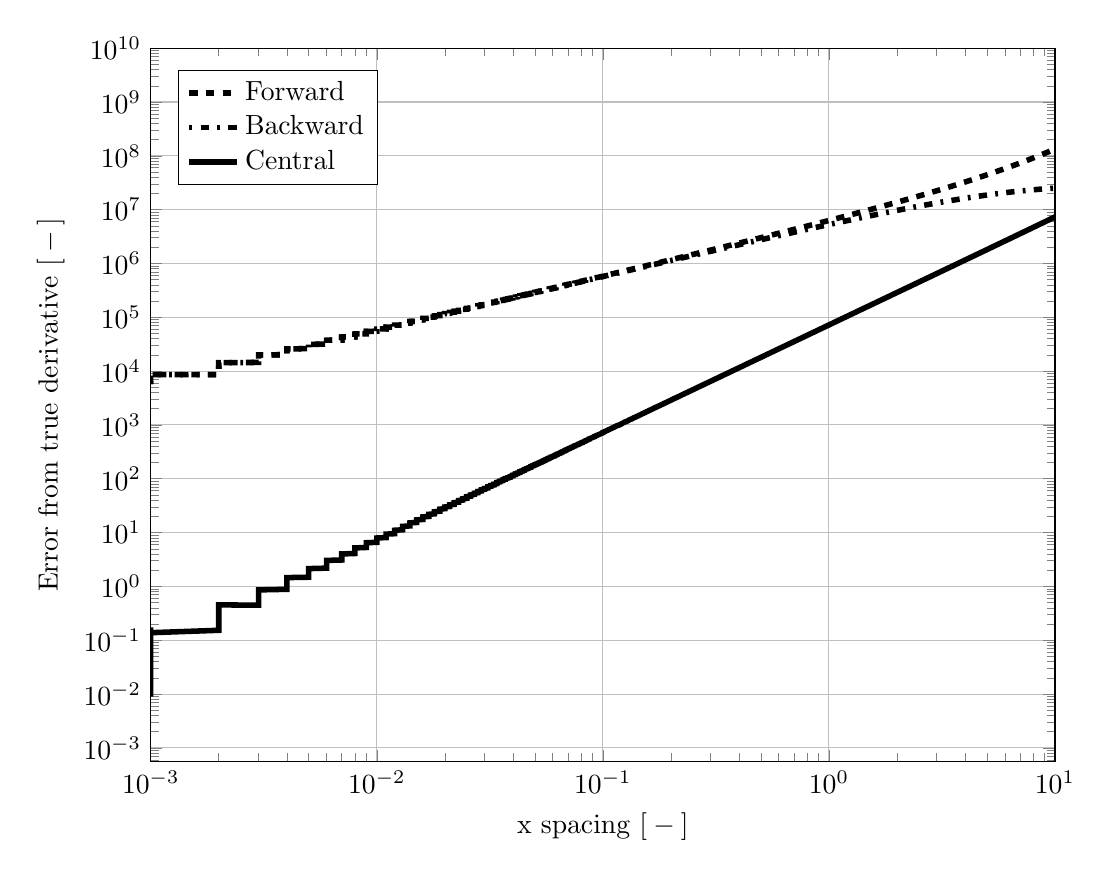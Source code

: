 % This file was created by matlab2tikz v0.1.4.
% Copyright (c) 2008--2011, Nico Schlömer <nico.schloemer@gmail.com>
% All rights reserved.
% 
% The latest updates can be retrieved from
%   http://www.mathworks.com/matlabcentral/fileexchange/22022-matlab2tikz
% where you can also make suggestions and rate matlab2tikz.
% 
\begin{tikzpicture}

\begin{loglogaxis}[%
scale only axis,
width=4.521in,
height=3.566in,
xmin=0.001, xmax=10,
ymin=0.0, ymax=1e+10,
xminorticks=true,
yminorticks=true,
xlabel={$\text{x spacing [}-\text{]}$},
ylabel={$\text{Error from true derivative [}-\text{]}$},
xmajorgrids,
ymajorgrids,
legend entries={Forward,Backward,Central},
legend style={at={(0.03,0.97)},anchor=north west,nodes=right}]
\addplot [
color=black,
dashed,
line width=2.0pt
]
coordinates{
 (0.001,5760.02)(0.001,5813.83)(0.001,5867.66)(0.001,5922.42)(0.001,5976.56)(0.001,6031.91)(0.001,6088.56)(0.001,6144.61)(0.001,6201.45)(0.001,6258.85)(0.001,6316.91)(0.001,6375.73)(0.001,6434.85)(0.001,6493.73)(0.001,6554.06)(0.001,6614.9)(0.001,6676)(0.001,6738.12)(0.001,6800.87)(0.001,6863.55)(0.001,6927.1)(0.001,6991.52)(0.001,7056.06)(0.001,7121.42)(0.001,7187.08)(0.001,7254.19)(0.001,7320.93)(0.001,7388.93)(0.001,7457.4)(0.001,7526.41)(0.001,7596.25)(0.001,7666.26)(0.001,7737.72)(0.001,7808.96)(0.001,7881.43)(0.001,7954.58)(0.001,8028.3)(0.001,8102.84)(0.001,8177.94)(0.001,8253.66)(0.001,8329.69)(0.001,8406.87)(0.001,8485.08)(0.001,8563.38)(0.002,8642.7)(0.002,8722.77)(0.002,8803.93)(0.002,8885.1)(0.002,8967.73)(0.002,9050.65)(0.002,9134.68)(0.002,9219.24)(0.002,9304.71)(0.002,9390.73)(0.002,9477.53)(0.002,9565.33)(0.002,9654.22)(0.002,9743.56)(0.002,9833.65)(0.002,9925.02)(0.002,10016.8)(0.002,10109.5)(0.002,10203.4)(0.002,10297.7)(0.002,10393.3)(0.002,10489.5)(0.002,10586.8)(0.002,10684.7)(0.002,10783.7)(0.002,10883.6)(0.002,10984.3)(0.002,11086.2)(0.002,11188.9)(0.002,11292.5)(0.002,11397.1)(0.002,11502.7)(0.002,11609.2)(0.002,11717)(0.002,11825.4)(0.002,11934.8)(0.002,12045.5)(0.002,12157.1)(0.002,12269.6)(0.002,12383.3)(0.002,12498.1)(0.002,12613.7)(0.002,12730.8)(0.002,12848.5)(0.002,12967.7)(0.002,13087.7)(0.002,13209.1)(0.002,13331.4)(0.002,13455)(0.002,13579.6)(0.002,13705.3)(0.002,13832.4)(0.002,13960.5)(0.002,14089.8)(0.002,14220.4)(0.002,14352)(0.003,14485.1)(0.003,14619.2)(0.003,14754.7)(0.003,14891.3)(0.003,15029.4)(0.003,15168.5)(0.003,15309)(0.003,15450.9)(0.003,15594.1)(0.003,15738.6)(0.003,15884.3)(0.003,16031.6)(0.003,16180)(0.003,16329.9)(0.003,16481.2)(0.003,16633.9)(0.003,16788)(0.003,16943.5)(0.003,17100.5)(0.003,17258.9)(0.003,17418.8)(0.003,17580.2)(0.003,17743.1)(0.003,17907.4)(0.003,18073.4)(0.003,18240.9)(0.003,18409.9)(0.003,18580.4)(0.003,18752.5)(0.003,18926.3)(0.003,19101.6)(0.003,19278.6)(0.003,19457.2)(0.003,19637.5)(0.003,19819.5)(0.003,20003.1)(0.004,20188.4)(0.004,20375.4)(0.004,20564.2)(0.004,20754.8)(0.004,20947.1)(0.004,21141.1)(0.004,21337)(0.004,21534.7)(0.004,21734.2)(0.004,21935.6)(0.004,22138.8)(0.004,22344)(0.004,22551)(0.004,22760)(0.004,22970.8)(0.004,23183.7)(0.004,23398.5)(0.004,23615.3)(0.004,23834.1)(0.004,24054.9)(0.004,24277.8)(0.004,24502.7)(0.004,24729.7)(0.004,24958.9)(0.004,25190.2)(0.004,25423.6)(0.004,25659.1)(0.004,25896.9)(0.005,26136.9)(0.005,26379)(0.005,26623.5)(0.005,26870.2)(0.005,27119.1)(0.005,27370.4)(0.005,27624)(0.005,27880)(0.005,28138.3)(0.005,28399.1)(0.005,28662.2)(0.005,28927.8)(0.005,29195.9)(0.005,29466.4)(0.005,29739.5)(0.005,30015)(0.005,30293.2)(0.005,30573.9)(0.005,30857.2)(0.005,31143.1)(0.005,31431.7)(0.006,31723)(0.006,32017)(0.006,32313.7)(0.006,32613.1)(0.006,32915.3)(0.006,33220.4)(0.006,33528.2)(0.006,33838.9)(0.006,34152.5)(0.006,34469)(0.006,34788.4)(0.006,35110.8)(0.006,35436.2)(0.006,35764.6)(0.006,36096)(0.006,36430.5)(0.006,36768.1)(0.006,37108.9)(0.006,37452.8)(0.007,37799.9)(0.007,38150.2)(0.007,38503.8)(0.007,38860.6)(0.007,39220.7)(0.007,39584.2)(0.007,39951.1)(0.007,40321.3)(0.007,40695)(0.007,41072.2)(0.007,41452.8)(0.007,41837)(0.007,42224.8)(0.007,42616.1)(0.007,43011.1)(0.008,43409.8)(0.008,43812.1)(0.008,44218.2)(0.008,44628)(0.008,45041.6)(0.008,45459.1)(0.008,45880.4)(0.008,46305.7)(0.008,46734.9)(0.008,47168.1)(0.008,47605.3)(0.008,48046.5)(0.008,48491.9)(0.008,48941.3)(0.009,49395)(0.009,49852.8)(0.009,50314.9)(0.009,50781.3)(0.009,51252)(0.009,51727.1)(0.009,52206.6)(0.009,52690.5)(0.009,53179)(0.009,53671.9)(0.009,54169.4)(0.009,54671.6)(0.01,55178.4)(0.01,55689.9)(0.01,56206.1)(0.01,56727.2)(0.01,57253.1)(0.01,57783.8)(0.01,58319.5)(0.01,58860.1)(0.01,59405.8)(0.01,59956.5)(0.01,60512.4)(0.011,61073.4)(0.011,61639.6)(0.011,62211)(0.011,62787.8)(0.011,63369.9)(0.011,63957.4)(0.011,64550.4)(0.011,65148.8)(0.011,65752.9)(0.012,66362.5)(0.012,66977.8)(0.012,67598.8)(0.012,68225.5)(0.012,68858.1)(0.012,69496.6)(0.012,70140.9)(0.012,70791.3)(0.012,71447.7)(0.013,72110.2)(0.013,72778.8)(0.013,73453.7)(0.013,74134.8)(0.013,74822.2)(0.013,75516)(0.013,76216.3)(0.013,76923)(0.013,77636.3)(0.014,78356.3)(0.014,79082.9)(0.014,79816.3)(0.014,80556.4)(0.014,81303.5)(0.014,82057.5)(0.014,82818.5)(0.014,83586.5)(0.015,84361.7)(0.015,85144.1)(0.015,85933.7)(0.015,86730.7)(0.015,87535.1)(0.015,88346.9)(0.015,89166.3)(0.016,89993.3)(0.016,90828)(0.016,91670.5)(0.016,92520.7)(0.016,93378.9)(0.016,94245)(0.016,95119.2)(0.017,96001.5)(0.017,96892)(0.017,97790.7)(0.017,98697.8)(0.017,99613.4)(0.017,100537)(0.018,101470)(0.018,102411)(0.018,103361)(0.018,104320)(0.018,105288)(0.018,106265)(0.019,107251)(0.019,108246)(0.019,109250)(0.019,110264)(0.019,111287)(0.019,112319)(0.02,113361)(0.02,114413)(0.02,115474)(0.02,116546)(0.02,117627)(0.021,118719)(0.021,119820)(0.021,120932)(0.021,122054)(0.021,123187)(0.022,124330)(0.022,125484)(0.022,126648)(0.022,127824)(0.022,129010)(0.023,130207)(0.023,131416)(0.023,132635)(0.023,133866)(0.023,135109)(0.024,136363)(0.024,137628)(0.024,138906)(0.024,140195)(0.025,141496)(0.025,142810)(0.025,144135)(0.025,145473)(0.025,146824)(0.026,148187)(0.026,149562)(0.026,150951)(0.026,152352)(0.027,153767)(0.027,155194)(0.027,156635)(0.027,158089)(0.028,159557)(0.028,161038)(0.028,162534)(0.028,164043)(0.029,165566)(0.029,167103)(0.029,168655)(0.029,170221)(0.03,171802)(0.03,173397)(0.03,175008)(0.031,176633)(0.031,178273)(0.031,179929)(0.031,181600)(0.032,183287)(0.032,184989)(0.032,186708)(0.033,188442)(0.033,190192)(0.033,191959)(0.034,193742)(0.034,195542)(0.034,197359)(0.034,199192)(0.035,201043)(0.035,202910)(0.035,204796)(0.036,206698)(0.036,208619)(0.036,210557)(0.037,212514)(0.037,214489)(0.037,216482)(0.038,218494)(0.038,220524)(0.039,222573)(0.039,224642)(0.039,226730)(0.04,228837)(0.04,230964)(0.04,233111)(0.041,235278)(0.041,237465)(0.041,239672)(0.042,241900)(0.042,244149)(0.043,246419)(0.043,248710)(0.043,251022)(0.044,253356)(0.044,255712)(0.045,258089)(0.045,260489)(0.045,262911)(0.046,265356)(0.046,267824)(0.047,270315)(0.047,272829)(0.048,275366)(0.048,277928)(0.048,280513)(0.049,283122)(0.049,285756)(0.05,288414)(0.05,291097)(0.051,293805)(0.051,296539)(0.052,299298)(0.052,302083)(0.053,304893)(0.053,307731)(0.054,310594)(0.054,313485)(0.055,316402)(0.055,319347)(0.056,322319)(0.056,325319)(0.057,328347)(0.057,331404)(0.058,334489)(0.058,337603)(0.059,340746)(0.059,343918)(0.06,347120)(0.061,350352)(0.061,353615)(0.062,356908)(0.062,360231)(0.063,363586)(0.063,366973)(0.064,370391)(0.065,373841)(0.065,377323)(0.066,380838)(0.066,384386)(0.067,387967)(0.068,391581)(0.068,395230)(0.069,398913)(0.069,402630)(0.07,406382)(0.071,410169)(0.071,413992)(0.072,417851)(0.073,421746)(0.073,425677)(0.074,429645)(0.075,433651)(0.075,437694)(0.076,441775)(0.077,445894)(0.078,450052)(0.078,454249)(0.079,458486)(0.08,462762)(0.081,467078)(0.081,471435)(0.082,475833)(0.083,480272)(0.084,484753)(0.084,489276)(0.085,493842)(0.086,498450)(0.087,503102)(0.087,507797)(0.088,512537)(0.089,517321)(0.09,522151)(0.091,527025)(0.092,531946)(0.092,536913)(0.093,541926)(0.094,546987)(0.095,552095)(0.096,557252)(0.097,562457)(0.098,567711)(0.099,573015)(0.1,578368)(0.1,583772)(0.101,589227)(0.102,594734)(0.103,600292)(0.104,605903)(0.105,611566)(0.106,617283)(0.107,623054)(0.108,628880)(0.109,634760)(0.11,640696)(0.111,646688)(0.112,652737)(0.113,658843)(0.114,665006)(0.115,671227)(0.116,677508)(0.118,683848)(0.119,690247)(0.12,696707)(0.121,703229)(0.122,709811)(0.123,716457)(0.124,723165)(0.125,729936)(0.127,736772)(0.128,743672)(0.129,750638)(0.13,757670)(0.131,764768)(0.132,771933)(0.134,779167)(0.135,786469)(0.136,793840)(0.137,801281)(0.139,808793)(0.14,816376)(0.141,824031)(0.143,831758)(0.144,839559)(0.145,847434)(0.147,855384)(0.148,863409)(0.149,871511)(0.151,879689)(0.152,887945)(0.154,896280)(0.155,904694)(0.156,913188)(0.158,921763)(0.159,930420)(0.161,939159)(0.162,947981)(0.164,956887)(0.165,965878)(0.167,974955)(0.168,984118)(0.17,993368)(0.171,1.003e+06)(0.173,1.012e+06)(0.175,1.022e+06)(0.176,1.031e+06)(0.178,1.041e+06)(0.18,1.051e+06)(0.181,1.061e+06)(0.183,1.071e+06)(0.185,1.081e+06)(0.186,1.091e+06)(0.188,1.101e+06)(0.19,1.112e+06)(0.192,1.122e+06)(0.193,1.133e+06)(0.195,1.143e+06)(0.197,1.154e+06)(0.199,1.165e+06)(0.201,1.176e+06)(0.202,1.187e+06)(0.204,1.198e+06)(0.206,1.209e+06)(0.208,1.221e+06)(0.21,1.232e+06)(0.212,1.244e+06)(0.214,1.256e+06)(0.216,1.268e+06)(0.218,1.28e+06)(0.22,1.292e+06)(0.222,1.304e+06)(0.224,1.316e+06)(0.226,1.329e+06)(0.228,1.341e+06)(0.23,1.354e+06)(0.232,1.367e+06)(0.235,1.379e+06)(0.237,1.393e+06)(0.239,1.406e+06)(0.241,1.419e+06)(0.243,1.432e+06)(0.246,1.446e+06)(0.248,1.46e+06)(0.25,1.473e+06)(0.253,1.487e+06)(0.255,1.501e+06)(0.257,1.516e+06)(0.26,1.53e+06)(0.262,1.545e+06)(0.264,1.559e+06)(0.267,1.574e+06)(0.269,1.589e+06)(0.272,1.604e+06)(0.274,1.619e+06)(0.277,1.635e+06)(0.28,1.65e+06)(0.282,1.666e+06)(0.285,1.681e+06)(0.287,1.697e+06)(0.29,1.714e+06)(0.293,1.73e+06)(0.295,1.746e+06)(0.298,1.763e+06)(0.301,1.78e+06)(0.304,1.797e+06)(0.307,1.814e+06)(0.309,1.831e+06)(0.312,1.848e+06)(0.315,1.866e+06)(0.318,1.884e+06)(0.321,1.902e+06)(0.324,1.92e+06)(0.327,1.938e+06)(0.33,1.956e+06)(0.333,1.975e+06)(0.336,1.994e+06)(0.339,2.013e+06)(0.342,2.032e+06)(0.346,2.052e+06)(0.349,2.071e+06)(0.352,2.091e+06)(0.355,2.111e+06)(0.359,2.131e+06)(0.362,2.151e+06)(0.365,2.172e+06)(0.369,2.193e+06)(0.372,2.214e+06)(0.375,2.235e+06)(0.379,2.256e+06)(0.382,2.278e+06)(0.386,2.3e+06)(0.39,2.322e+06)(0.393,2.344e+06)(0.397,2.366e+06)(0.401,2.389e+06)(0.404,2.412e+06)(0.408,2.435e+06)(0.412,2.459e+06)(0.416,2.482e+06)(0.419,2.506e+06)(0.423,2.53e+06)(0.427,2.554e+06)(0.431,2.579e+06)(0.435,2.604e+06)(0.439,2.629e+06)(0.443,2.654e+06)(0.447,2.68e+06)(0.451,2.705e+06)(0.456,2.731e+06)(0.46,2.758e+06)(0.464,2.784e+06)(0.468,2.811e+06)(0.473,2.838e+06)(0.477,2.866e+06)(0.482,2.893e+06)(0.486,2.921e+06)(0.491,2.949e+06)(0.495,2.978e+06)(0.5,3.007e+06)(0.504,3.036e+06)(0.509,3.065e+06)(0.514,3.095e+06)(0.518,3.125e+06)(0.523,3.155e+06)(0.528,3.186e+06)(0.533,3.217e+06)(0.538,3.248e+06)(0.543,3.279e+06)(0.548,3.311e+06)(0.553,3.343e+06)(0.558,3.376e+06)(0.563,3.409e+06)(0.569,3.442e+06)(0.574,3.475e+06)(0.579,3.509e+06)(0.584,3.543e+06)(0.59,3.578e+06)(0.595,3.612e+06)(0.601,3.648e+06)(0.606,3.683e+06)(0.612,3.719e+06)(0.618,3.756e+06)(0.623,3.792e+06)(0.629,3.829e+06)(0.635,3.867e+06)(0.641,3.905e+06)(0.647,3.943e+06)(0.653,3.981e+06)(0.659,4.02e+06)(0.665,4.06e+06)(0.671,4.1e+06)(0.677,4.14e+06)(0.684,4.18e+06)(0.69,4.221e+06)(0.696,4.263e+06)(0.703,4.305e+06)(0.709,4.347e+06)(0.716,4.39e+06)(0.723,4.433e+06)(0.729,4.477e+06)(0.736,4.521e+06)(0.743,4.566e+06)(0.75,4.611e+06)(0.757,4.656e+06)(0.764,4.702e+06)(0.771,4.749e+06)(0.778,4.796e+06)(0.785,4.843e+06)(0.792,4.891e+06)(0.8,4.94e+06)(0.807,4.988e+06)(0.815,5.038e+06)(0.822,5.088e+06)(0.83,5.139e+06)(0.837,5.19e+06)(0.845,5.241e+06)(0.853,5.293e+06)(0.861,5.346e+06)(0.869,5.399e+06)(0.877,5.453e+06)(0.885,5.508e+06)(0.893,5.563e+06)(0.901,5.618e+06)(0.91,5.674e+06)(0.918,5.731e+06)(0.927,5.788e+06)(0.935,5.846e+06)(0.944,5.905e+06)(0.953,5.964e+06)(0.962,6.024e+06)(0.97,6.085e+06)(0.979,6.146e+06)(0.989,6.208e+06)(0.998,6.27e+06)(1.007,6.333e+06)(1.016,6.397e+06)(1.026,6.462e+06)(1.035,6.527e+06)(1.045,6.593e+06)(1.054,6.66e+06)(1.064,6.727e+06)(1.074,6.795e+06)(1.084,6.864e+06)(1.094,6.934e+06)(1.104,7.004e+06)(1.114,7.075e+06)(1.125,7.147e+06)(1.135,7.22e+06)(1.146,7.294e+06)(1.156,7.368e+06)(1.167,7.443e+06)(1.178,7.519e+06)(1.189,7.596e+06)(1.2,7.674e+06)(1.211,7.752e+06)(1.222,7.832e+06)(1.233,7.912e+06)(1.245,7.994e+06)(1.256,8.076e+06)(1.268,8.159e+06)(1.28,8.243e+06)(1.292,8.328e+06)(1.304,8.414e+06)(1.316,8.5e+06)(1.328,8.588e+06)(1.34,8.677e+06)(1.352,8.767e+06)(1.365,8.858e+06)(1.378,8.95e+06)(1.39,9.043e+06)(1.403,9.137e+06)(1.416,9.232e+06)(1.429,9.328e+06)(1.443,9.425e+06)(1.456,9.523e+06)(1.469,9.623e+06)(1.483,9.724e+06)(1.497,9.825e+06)(1.511,9.928e+06)(1.525,1.003e+07)(1.539,1.014e+07)(1.553,1.024e+07)(1.567,1.035e+07)(1.582,1.046e+07)(1.597,1.057e+07)(1.611,1.068e+07)(1.626,1.08e+07)(1.641,1.091e+07)(1.657,1.103e+07)(1.672,1.114e+07)(1.687,1.126e+07)(1.703,1.138e+07)(1.719,1.15e+07)(1.735,1.163e+07)(1.751,1.175e+07)(1.767,1.187e+07)(1.783,1.2e+07)(1.8,1.213e+07)(1.817,1.226e+07)(1.833,1.239e+07)(1.85,1.253e+07)(1.868,1.266e+07)(1.885,1.28e+07)(1.902,1.293e+07)(1.92,1.307e+07)(1.938,1.322e+07)(1.956,1.336e+07)(1.974,1.35e+07)(1.992,1.365e+07)(2.01,1.38e+07)(2.029,1.395e+07)(2.048,1.41e+07)(2.067,1.426e+07)(2.086,1.441e+07)(2.105,1.457e+07)(2.125,1.473e+07)(2.145,1.489e+07)(2.164,1.506e+07)(2.184,1.522e+07)(2.205,1.539e+07)(2.225,1.556e+07)(2.246,1.573e+07)(2.267,1.591e+07)(2.287,1.608e+07)(2.309,1.626e+07)(2.33,1.644e+07)(2.352,1.663e+07)(2.373,1.681e+07)(2.395,1.7e+07)(2.418,1.719e+07)(2.44,1.738e+07)(2.463,1.758e+07)(2.485,1.778e+07)(2.508,1.798e+07)(2.532,1.818e+07)(2.555,1.838e+07)(2.579,1.859e+07)(2.603,1.88e+07)(2.627,1.902e+07)(2.651,1.923e+07)(2.676,1.945e+07)(2.7,1.967e+07)(2.725,1.99e+07)(2.751,2.013e+07)(2.776,2.036e+07)(2.802,2.059e+07)(2.828,2.083e+07)(2.854,2.107e+07)(2.88,2.131e+07)(2.907,2.156e+07)(2.934,2.181e+07)(2.961,2.207e+07)(2.989,2.232e+07)(3.016,2.258e+07)(3.044,2.285e+07)(3.072,2.311e+07)(3.101,2.339e+07)(3.13,2.366e+07)(3.159,2.394e+07)(3.188,2.422e+07)(3.217,2.451e+07)(3.247,2.48e+07)(3.277,2.509e+07)(3.308,2.539e+07)(3.338,2.57e+07)(3.369,2.6e+07)(3.4,2.631e+07)(3.432,2.663e+07)(3.464,2.695e+07)(3.496,2.727e+07)(3.528,2.76e+07)(3.561,2.794e+07)(3.594,2.827e+07)(3.627,2.862e+07)(3.661,2.897e+07)(3.695,2.932e+07)(3.729,2.968e+07)(3.763,3.004e+07)(3.798,3.041e+07)(3.833,3.078e+07)(3.869,3.116e+07)(3.905,3.155e+07)(3.941,3.194e+07)(3.977,3.234e+07)(4.014,3.274e+07)(4.051,3.315e+07)(4.089,3.356e+07)(4.127,3.398e+07)(4.165,3.441e+07)(4.204,3.484e+07)(4.243,3.528e+07)(4.282,3.572e+07)(4.322,3.618e+07)(4.362,3.664e+07)(4.402,3.71e+07)(4.443,3.758e+07)(4.484,3.806e+07)(4.525,3.855e+07)(4.567,3.904e+07)(4.61,3.954e+07)(4.652,4.006e+07)(4.695,4.057e+07)(4.739,4.11e+07)(4.783,4.164e+07)(4.827,4.218e+07)(4.872,4.273e+07)(4.917,4.329e+07)(4.962,4.386e+07)(5.008,4.444e+07)(5.055,4.503e+07)(5.102,4.562e+07)(5.149,4.623e+07)(5.197,4.684e+07)(5.245,4.747e+07)(5.293,4.811e+07)(5.342,4.875e+07)(5.392,4.941e+07)(5.442,5.008e+07)(5.492,5.075e+07)(5.543,5.144e+07)(5.594,5.214e+07)(5.646,5.285e+07)(5.698,5.358e+07)(5.751,5.431e+07)(5.804,5.506e+07)(5.858,5.582e+07)(5.913,5.659e+07)(5.967,5.738e+07)(6.023,5.818e+07)(6.078,5.899e+07)(6.135,5.982e+07)(6.191,6.066e+07)(6.249,6.151e+07)(6.307,6.238e+07)(6.365,6.326e+07)(6.424,6.416e+07)(6.484,6.508e+07)(6.544,6.601e+07)(6.604,6.695e+07)(6.665,6.791e+07)(6.727,6.889e+07)(6.789,6.989e+07)(6.852,7.09e+07)(6.916,7.194e+07)(6.98,7.299e+07)(7.044,7.405e+07)(7.11,7.514e+07)(7.176,7.625e+07)(7.242,7.737e+07)(7.309,7.852e+07)(7.377,7.969e+07)(7.445,8.088e+07)(7.514,8.209e+07)(7.584,8.332e+07)(7.654,8.457e+07)(7.725,8.585e+07)(7.796,8.715e+07)(7.869,8.848e+07)(7.941,8.983e+07)(8.015,9.12e+07)(8.089,9.26e+07)(8.164,9.403e+07)(8.24,9.548e+07)(8.316,9.696e+07)(8.393,9.847e+07)(8.471,1.0e+08)(8.549,1.016e+08)(8.629,1.032e+08)(8.708,1.048e+08)(8.789,1.064e+08)(8.87,1.081e+08)(8.953,1.099e+08)(9.036,1.116e+08)(9.119,1.134e+08)(9.204,1.152e+08)(9.289,1.171e+08)(9.375,1.19e+08)(9.462,1.209e+08)(9.549,1.229e+08)(9.638,1.249e+08)(9.727,1.269e+08)(9.817,1.29e+08)(9.908,1.311e+08)(10,1.333e+08) 
};

\addplot [
color=black,
dash pattern=on 1pt off 3pt on 3pt off 3pt,
line width=2.0pt
]
coordinates{
 (0.001,5759.05)(0.001,5812.76)(0.001,5866.66)(0.001,5921.46)(0.001,5975.49)(0.001,6030.73)(0.001,6087.48)(0.001,6143.46)(0.001,6200.42)(0.001,6257.7)(0.001,6315.75)(0.001,6374.56)(0.001,6433.57)(0.001,6492.46)(0.001,6552.67)(0.001,6613.67)(0.001,6674.59)(0.001,6736.77)(0.001,6799.46)(0.001,6862.04)(0.001,6925.51)(0.001,6990.01)(0.001,7054.52)(0.001,7119.84)(0.001,7185.54)(0.001,7252.53)(0.001,7319.21)(0.001,7387.33)(0.001,7455.64)(0.001,7524.66)(0.001,7594.46)(0.001,7664.48)(0.001,7735.95)(0.001,7807.11)(0.001,7879.43)(0.001,7952.71)(0.001,8026.31)(0.001,8100.83)(0.001,8175.88)(0.001,8251.58)(0.001,8327.53)(0.001,8404.74)(0.001,8482.93)(0.001,8561.11)(0.002,8640.41)(0.002,8720.43)(0.002,8801.59)(0.002,8882.76)(0.002,8965.35)(0.002,9048.17)(0.002,9132.15)(0.002,9216.73)(0.002,9302.04)(0.002,9388.05)(0.002,9474.78)(0.002,9562.58)(0.002,9651.41)(0.002,9740.71)(0.002,9830.74)(0.002,9922.03)(0.002,10013.8)(0.002,10106.4)(0.002,10200.2)(0.002,10294.4)(0.002,10390)(0.002,10486.1)(0.002,10583.3)(0.002,10681.2)(0.002,10780.2)(0.002,10880)(0.002,10980.6)(0.002,11082.5)(0.002,11185.1)(0.002,11288.7)(0.002,11393.2)(0.002,11498.7)(0.002,11605.1)(0.002,11712.8)(0.002,11821.1)(0.002,11930.5)(0.002,12041.1)(0.002,12152.5)(0.002,12265)(0.002,12378.7)(0.002,12493.3)(0.002,12608.9)(0.002,12725.9)(0.002,12843.5)(0.002,12962.6)(0.002,13082.5)(0.002,13203.8)(0.002,13325.9)(0.002,13449.5)(0.002,13574)(0.002,13699.6)(0.002,13826.5)(0.002,13954.6)(0.002,14083.8)(0.002,14214.3)(0.002,14345.8)(0.003,14478.7)(0.003,14612.7)(0.003,14748.1)(0.003,14884.6)(0.003,15022.5)(0.003,15161.5)(0.003,15301.9)(0.003,15443.7)(0.003,15586.7)(0.003,15731.1)(0.003,15876.6)(0.003,16023.8)(0.003,16172)(0.003,16321.8)(0.003,16473)(0.003,16625.5)(0.003,16779.4)(0.003,16934.8)(0.003,17091.7)(0.003,17249.9)(0.003,17409.6)(0.003,17570.9)(0.003,17733.5)(0.003,17897.7)(0.003,18063.5)(0.003,18230.8)(0.003,18399.6)(0.003,18569.9)(0.003,18741.9)(0.003,18915.4)(0.003,19090.5)(0.003,19267.3)(0.003,19445.7)(0.003,19625.8)(0.003,19807.5)(0.003,19990.9)(0.004,20176)(0.004,20362.8)(0.004,20551.4)(0.004,20741.7)(0.004,20933.8)(0.004,21127.6)(0.004,21323.2)(0.004,21520.6)(0.004,21719.9)(0.004,21921)(0.004,22124)(0.004,22328.8)(0.004,22535.5)(0.004,22744.2)(0.004,22954.8)(0.004,23167.3)(0.004,23381.9)(0.004,23598.3)(0.004,23816.8)(0.004,24037.3)(0.004,24259.9)(0.004,24484.5)(0.004,24711.2)(0.004,24940)(0.004,25170.9)(0.004,25404)(0.004,25639.1)(0.004,25876.5)(0.005,26116.1)(0.005,26357.9)(0.005,26602)(0.005,26848.3)(0.005,27096.8)(0.005,27347.7)(0.005,27600.9)(0.005,27856.4)(0.005,28114.3)(0.005,28374.6)(0.005,28637.3)(0.005,28902.4)(0.005,29170)(0.005,29440)(0.005,29712.6)(0.005,29987.7)(0.005,30265.3)(0.005,30545.5)(0.005,30828.3)(0.005,31113.7)(0.005,31401.8)(0.006,31692.5)(0.006,31985.9)(0.006,32282)(0.006,32580.8)(0.006,32882.4)(0.006,33186.9)(0.006,33494.1)(0.006,33804.1)(0.006,34117.1)(0.006,34432.9)(0.006,34751.7)(0.006,35073.4)(0.006,35398.1)(0.006,35725.7)(0.006,36056.4)(0.006,36390.2)(0.006,36727.1)(0.006,37067.1)(0.006,37410.2)(0.007,37756.5)(0.007,38106)(0.007,38458.8)(0.007,38814.8)(0.007,39174.1)(0.007,39536.7)(0.007,39902.6)(0.007,40272)(0.007,40644.8)(0.007,41021)(0.007,41400.7)(0.007,41783.9)(0.007,42170.7)(0.007,42561)(0.007,42955)(0.008,43352.6)(0.008,43753.8)(0.008,44158.8)(0.008,44567.6)(0.008,44980.1)(0.008,45396.4)(0.008,45816.6)(0.008,46240.7)(0.008,46668.6)(0.008,47100.6)(0.008,47536.5)(0.008,47976.5)(0.008,48420.5)(0.008,48868.7)(0.009,49321)(0.009,49777.4)(0.009,50238.1)(0.009,50703.1)(0.009,51172.4)(0.009,51646)(0.009,52123.9)(0.009,52606.3)(0.009,53093.2)(0.009,53584.5)(0.009,54080.4)(0.009,54580.9)(0.01,55086)(0.01,55595.8)(0.01,56110.3)(0.01,56629.6)(0.01,57153.6)(0.01,57682.5)(0.01,58216.3)(0.01,58755.1)(0.01,59298.8)(0.01,59847.5)(0.01,60401.3)(0.011,60960.3)(0.011,61524.4)(0.011,62093.7)(0.011,62668.2)(0.011,63248.1)(0.011,63833.4)(0.011,64424)(0.011,65020.1)(0.011,65621.8)(0.012,66229)(0.012,66841.8)(0.012,67460.2)(0.012,68084.4)(0.012,68714.4)(0.012,69350.1)(0.012,69991.8)(0.012,70639.4)(0.012,71292.9)(0.013,71952.6)(0.013,72618.2)(0.013,73290.1)(0.013,73968.2)(0.013,74652.5)(0.013,75343.2)(0.013,76040.2)(0.013,76743.7)(0.013,77453.6)(0.014,78170.2)(0.014,78893.3)(0.014,79623.2)(0.014,80359.8)(0.014,81103.1)(0.014,81853.4)(0.014,82610.6)(0.014,83374.8)(0.015,84146)(0.015,84924.4)(0.015,85710)(0.015,86502.8)(0.015,87302.9)(0.015,88110.4)(0.015,88925.4)(0.016,89748)(0.016,90578.1)(0.016,91415.9)(0.016,92261.4)(0.016,93114.7)(0.016,93975.9)(0.016,94845.1)(0.017,95722.3)(0.017,96607.6)(0.017,97501.1)(0.017,98402.8)(0.017,99312.8)(0.017,100231)(0.018,101158)(0.018,102094)(0.018,103038)(0.018,103991)(0.018,104952)(0.018,105923)(0.019,106902)(0.019,107891)(0.019,108888)(0.019,109895)(0.019,110912)(0.019,111937)(0.02,112972)(0.02,114017)(0.02,115071)(0.02,116135)(0.02,117208)(0.021,118292)(0.021,119386)(0.021,120490)(0.021,121603)(0.021,122728)(0.022,123862)(0.022,125007)(0.022,126163)(0.022,127329)(0.022,128506)(0.023,129694)(0.023,130893)(0.023,132103)(0.023,133324)(0.023,134556)(0.024,135800)(0.024,137055)(0.024,138322)(0.024,139600)(0.025,140891)(0.025,142193)(0.025,143507)(0.025,144833)(0.025,146172)(0.026,147522)(0.026,148886)(0.026,150262)(0.026,151650)(0.027,153052)(0.027,154466)(0.027,155893)(0.027,157334)(0.028,158787)(0.028,160254)(0.028,161735)(0.028,163229)(0.029,164737)(0.029,166259)(0.029,167795)(0.029,169345)(0.03,170910)(0.03,172489)(0.03,174082)(0.031,175690)(0.031,177313)(0.031,178951)(0.031,180604)(0.032,182272)(0.032,183955)(0.032,185655)(0.033,187369)(0.033,189100)(0.033,190846)(0.034,192608)(0.034,194387)(0.034,196182)(0.034,197994)(0.035,199822)(0.035,201667)(0.035,203529)(0.036,205409)(0.036,207305)(0.036,209219)(0.037,211151)(0.037,213100)(0.037,215067)(0.038,217053)(0.038,219056)(0.039,221078)(0.039,223119)(0.039,225179)(0.04,227257)(0.04,229355)(0.04,231471)(0.041,233608)(0.041,235764)(0.041,237939)(0.042,240135)(0.042,242351)(0.043,244587)(0.043,246844)(0.043,249122)(0.044,251421)(0.044,253740)(0.045,256081)(0.045,258444)(0.045,260828)(0.046,263234)(0.046,265662)(0.047,268113)(0.047,270586)(0.048,273082)(0.048,275601)(0.048,278142)(0.049,280708)(0.049,283296)(0.05,285909)(0.05,288545)(0.051,291206)(0.051,293891)(0.052,296601)(0.052,299335)(0.053,302095)(0.053,304880)(0.054,307691)(0.054,310527)(0.055,313390)(0.055,316278)(0.056,319193)(0.056,322135)(0.057,325104)(0.057,328100)(0.058,331124)(0.058,334175)(0.059,337254)(0.059,340362)(0.06,343498)(0.061,346662)(0.061,349856)(0.062,353079)(0.062,356332)(0.063,359614)(0.063,362926)(0.064,366269)(0.065,369642)(0.065,373046)(0.066,376482)(0.066,379949)(0.067,383447)(0.068,386978)(0.068,390540)(0.069,394136)(0.069,397764)(0.07,401426)(0.071,405121)(0.071,408850)(0.072,412613)(0.073,416410)(0.073,420242)(0.074,424109)(0.075,428012)(0.075,431950)(0.076,435924)(0.077,439934)(0.078,443982)(0.078,448066)(0.079,452187)(0.08,456346)(0.081,460543)(0.081,464778)(0.082,469052)(0.083,473365)(0.084,477718)(0.084,482110)(0.085,486542)(0.086,491014)(0.087,495528)(0.087,500082)(0.088,504678)(0.089,509316)(0.09,513997)(0.091,518719)(0.092,523485)(0.092,528295)(0.093,533148)(0.094,538045)(0.095,542987)(0.096,547974)(0.097,553007)(0.098,558085)(0.099,563210)(0.1,568381)(0.1,573599)(0.101,578865)(0.102,584178)(0.103,589540)(0.104,594951)(0.105,600410)(0.106,605920)(0.107,611479)(0.108,617089)(0.109,622750)(0.11,628463)(0.111,634227)(0.112,640044)(0.113,645913)(0.114,651836)(0.115,657812)(0.116,663843)(0.118,669929)(0.119,676069)(0.12,682265)(0.121,688518)(0.122,694827)(0.123,701193)(0.124,707617)(0.125,714100)(0.127,720641)(0.128,727241)(0.129,733901)(0.13,740621)(0.131,747402)(0.132,754244)(0.134,761148)(0.135,768115)(0.136,775145)(0.137,782238)(0.139,789395)(0.14,796617)(0.141,803904)(0.143,811257)(0.144,818676)(0.145,826163)(0.147,833717)(0.148,841339)(0.149,849030)(0.151,856790)(0.152,864620)(0.154,872520)(0.155,880492)(0.156,888536)(0.158,896652)(0.159,904841)(0.161,913104)(0.162,921441)(0.164,929854)(0.165,938342)(0.167,946906)(0.168,955547)(0.17,964266)(0.171,973063)(0.173,981939)(0.175,990895)(0.176,999931)(0.178,1.009e+06)(0.18,1.018e+06)(0.181,1.028e+06)(0.183,1.037e+06)(0.185,1.046e+06)(0.186,1.056e+06)(0.188,1.065e+06)(0.19,1.075e+06)(0.192,1.085e+06)(0.193,1.095e+06)(0.195,1.105e+06)(0.197,1.115e+06)(0.199,1.125e+06)(0.201,1.135e+06)(0.202,1.146e+06)(0.204,1.156e+06)(0.206,1.167e+06)(0.208,1.177e+06)(0.21,1.188e+06)(0.212,1.199e+06)(0.214,1.21e+06)(0.216,1.221e+06)(0.218,1.232e+06)(0.22,1.243e+06)(0.222,1.254e+06)(0.224,1.265e+06)(0.226,1.277e+06)(0.228,1.289e+06)(0.23,1.3e+06)(0.232,1.312e+06)(0.235,1.324e+06)(0.237,1.336e+06)(0.239,1.348e+06)(0.241,1.36e+06)(0.243,1.373e+06)(0.246,1.385e+06)(0.248,1.398e+06)(0.25,1.41e+06)(0.253,1.423e+06)(0.255,1.436e+06)(0.257,1.449e+06)(0.26,1.462e+06)(0.262,1.475e+06)(0.264,1.489e+06)(0.267,1.502e+06)(0.269,1.516e+06)(0.272,1.529e+06)(0.274,1.543e+06)(0.277,1.557e+06)(0.28,1.571e+06)(0.282,1.585e+06)(0.285,1.6e+06)(0.287,1.614e+06)(0.29,1.629e+06)(0.293,1.643e+06)(0.295,1.658e+06)(0.298,1.673e+06)(0.301,1.688e+06)(0.304,1.704e+06)(0.307,1.719e+06)(0.309,1.734e+06)(0.312,1.75e+06)(0.315,1.766e+06)(0.318,1.782e+06)(0.321,1.798e+06)(0.324,1.814e+06)(0.327,1.83e+06)(0.33,1.847e+06)(0.333,1.863e+06)(0.336,1.88e+06)(0.339,1.897e+06)(0.342,1.914e+06)(0.346,1.931e+06)(0.349,1.949e+06)(0.352,1.966e+06)(0.355,1.984e+06)(0.359,2.001e+06)(0.362,2.019e+06)(0.365,2.038e+06)(0.369,2.056e+06)(0.372,2.074e+06)(0.375,2.093e+06)(0.379,2.112e+06)(0.382,2.13e+06)(0.386,2.15e+06)(0.39,2.169e+06)(0.393,2.188e+06)(0.397,2.208e+06)(0.401,2.227e+06)(0.404,2.247e+06)(0.408,2.267e+06)(0.412,2.288e+06)(0.416,2.308e+06)(0.419,2.329e+06)(0.423,2.349e+06)(0.427,2.37e+06)(0.431,2.392e+06)(0.435,2.413e+06)(0.439,2.434e+06)(0.443,2.456e+06)(0.447,2.478e+06)(0.451,2.5e+06)(0.456,2.522e+06)(0.46,2.545e+06)(0.464,2.567e+06)(0.468,2.59e+06)(0.473,2.613e+06)(0.477,2.636e+06)(0.482,2.659e+06)(0.486,2.683e+06)(0.491,2.707e+06)(0.495,2.731e+06)(0.5,2.755e+06)(0.504,2.779e+06)(0.509,2.804e+06)(0.514,2.829e+06)(0.518,2.854e+06)(0.523,2.879e+06)(0.528,2.905e+06)(0.533,2.93e+06)(0.538,2.956e+06)(0.543,2.982e+06)(0.548,3.008e+06)(0.553,3.035e+06)(0.558,3.062e+06)(0.563,3.089e+06)(0.569,3.116e+06)(0.574,3.143e+06)(0.579,3.171e+06)(0.584,3.199e+06)(0.59,3.227e+06)(0.595,3.255e+06)(0.601,3.284e+06)(0.606,3.312e+06)(0.612,3.342e+06)(0.618,3.371e+06)(0.623,3.4e+06)(0.629,3.43e+06)(0.635,3.46e+06)(0.641,3.49e+06)(0.647,3.521e+06)(0.653,3.552e+06)(0.659,3.583e+06)(0.665,3.614e+06)(0.671,3.645e+06)(0.677,3.677e+06)(0.684,3.709e+06)(0.69,3.741e+06)(0.696,3.774e+06)(0.703,3.807e+06)(0.709,3.84e+06)(0.716,3.873e+06)(0.723,3.907e+06)(0.729,3.941e+06)(0.736,3.975e+06)(0.743,4.009e+06)(0.75,4.044e+06)(0.757,4.079e+06)(0.764,4.114e+06)(0.771,4.15e+06)(0.778,4.185e+06)(0.785,4.222e+06)(0.792,4.258e+06)(0.8,4.295e+06)(0.807,4.332e+06)(0.815,4.369e+06)(0.822,4.406e+06)(0.83,4.444e+06)(0.837,4.482e+06)(0.845,4.521e+06)(0.853,4.56e+06)(0.861,4.599e+06)(0.869,4.638e+06)(0.877,4.678e+06)(0.885,4.718e+06)(0.893,4.758e+06)(0.901,4.799e+06)(0.91,4.839e+06)(0.918,4.881e+06)(0.927,4.922e+06)(0.935,4.964e+06)(0.944,5.006e+06)(0.953,5.049e+06)(0.962,5.092e+06)(0.97,5.135e+06)(0.979,5.178e+06)(0.989,5.222e+06)(0.998,5.266e+06)(1.007,5.311e+06)(1.016,5.355e+06)(1.026,5.401e+06)(1.035,5.446e+06)(1.045,5.492e+06)(1.054,5.538e+06)(1.064,5.585e+06)(1.074,5.631e+06)(1.084,5.679e+06)(1.094,5.726e+06)(1.104,5.774e+06)(1.114,5.822e+06)(1.125,5.871e+06)(1.135,5.92e+06)(1.146,5.969e+06)(1.156,6.019e+06)(1.167,6.069e+06)(1.178,6.12e+06)(1.189,6.17e+06)(1.2,6.222e+06)(1.211,6.273e+06)(1.222,6.325e+06)(1.233,6.377e+06)(1.245,6.43e+06)(1.256,6.483e+06)(1.268,6.536e+06)(1.28,6.59e+06)(1.292,6.644e+06)(1.304,6.699e+06)(1.316,6.754e+06)(1.328,6.809e+06)(1.34,6.865e+06)(1.352,6.921e+06)(1.365,6.977e+06)(1.378,7.034e+06)(1.39,7.091e+06)(1.403,7.149e+06)(1.416,7.207e+06)(1.429,7.265e+06)(1.443,7.324e+06)(1.456,7.383e+06)(1.469,7.443e+06)(1.483,7.503e+06)(1.497,7.563e+06)(1.511,7.624e+06)(1.525,7.685e+06)(1.539,7.747e+06)(1.553,7.809e+06)(1.567,7.871e+06)(1.582,7.934e+06)(1.597,7.997e+06)(1.611,8.061e+06)(1.626,8.125e+06)(1.641,8.189e+06)(1.657,8.254e+06)(1.672,8.32e+06)(1.687,8.385e+06)(1.703,8.451e+06)(1.719,8.518e+06)(1.735,8.585e+06)(1.751,8.652e+06)(1.767,8.72e+06)(1.783,8.788e+06)(1.8,8.857e+06)(1.817,8.926e+06)(1.833,8.995e+06)(1.85,9.065e+06)(1.868,9.135e+06)(1.885,9.206e+06)(1.902,9.277e+06)(1.92,9.349e+06)(1.938,9.421e+06)(1.956,9.493e+06)(1.974,9.566e+06)(1.992,9.639e+06)(2.01,9.713e+06)(2.029,9.787e+06)(2.048,9.861e+06)(2.067,9.936e+06)(2.086,1.001e+07)(2.105,1.009e+07)(2.125,1.016e+07)(2.145,1.024e+07)(2.164,1.032e+07)(2.184,1.039e+07)(2.205,1.047e+07)(2.225,1.055e+07)(2.246,1.063e+07)(2.267,1.071e+07)(2.287,1.079e+07)(2.309,1.087e+07)(2.33,1.095e+07)(2.352,1.103e+07)(2.373,1.111e+07)(2.395,1.119e+07)(2.418,1.127e+07)(2.44,1.135e+07)(2.463,1.144e+07)(2.485,1.152e+07)(2.508,1.16e+07)(2.532,1.169e+07)(2.555,1.177e+07)(2.579,1.186e+07)(2.603,1.194e+07)(2.627,1.203e+07)(2.651,1.211e+07)(2.676,1.22e+07)(2.7,1.228e+07)(2.725,1.237e+07)(2.751,1.246e+07)(2.776,1.255e+07)(2.802,1.263e+07)(2.828,1.272e+07)(2.854,1.281e+07)(2.88,1.29e+07)(2.907,1.299e+07)(2.934,1.308e+07)(2.961,1.317e+07)(2.989,1.326e+07)(3.016,1.335e+07)(3.044,1.344e+07)(3.072,1.353e+07)(3.101,1.362e+07)(3.13,1.372e+07)(3.159,1.381e+07)(3.188,1.39e+07)(3.217,1.399e+07)(3.247,1.409e+07)(3.277,1.418e+07)(3.308,1.428e+07)(3.338,1.437e+07)(3.369,1.446e+07)(3.4,1.456e+07)(3.432,1.465e+07)(3.464,1.475e+07)(3.496,1.484e+07)(3.528,1.494e+07)(3.561,1.504e+07)(3.594,1.513e+07)(3.627,1.523e+07)(3.661,1.532e+07)(3.695,1.542e+07)(3.729,1.552e+07)(3.763,1.562e+07)(3.798,1.571e+07)(3.833,1.581e+07)(3.869,1.591e+07)(3.905,1.601e+07)(3.941,1.61e+07)(3.977,1.62e+07)(4.014,1.63e+07)(4.051,1.64e+07)(4.089,1.65e+07)(4.127,1.66e+07)(4.165,1.67e+07)(4.204,1.68e+07)(4.243,1.689e+07)(4.282,1.699e+07)(4.322,1.709e+07)(4.362,1.719e+07)(4.402,1.729e+07)(4.443,1.739e+07)(4.484,1.749e+07)(4.525,1.759e+07)(4.567,1.769e+07)(4.61,1.779e+07)(4.652,1.789e+07)(4.695,1.799e+07)(4.739,1.809e+07)(4.783,1.819e+07)(4.827,1.829e+07)(4.872,1.839e+07)(4.917,1.849e+07)(4.962,1.859e+07)(5.008,1.869e+07)(5.055,1.878e+07)(5.102,1.888e+07)(5.149,1.898e+07)(5.197,1.908e+07)(5.245,1.918e+07)(5.293,1.928e+07)(5.342,1.938e+07)(5.392,1.948e+07)(5.442,1.957e+07)(5.492,1.967e+07)(5.543,1.977e+07)(5.594,1.987e+07)(5.646,1.996e+07)(5.698,2.006e+07)(5.751,2.016e+07)(5.804,2.026e+07)(5.858,2.035e+07)(5.913,2.045e+07)(5.967,2.054e+07)(6.023,2.064e+07)(6.078,2.073e+07)(6.135,2.083e+07)(6.191,2.092e+07)(6.249,2.102e+07)(6.307,2.111e+07)(6.365,2.12e+07)(6.424,2.13e+07)(6.484,2.139e+07)(6.544,2.148e+07)(6.604,2.157e+07)(6.665,2.166e+07)(6.727,2.175e+07)(6.789,2.184e+07)(6.852,2.193e+07)(6.916,2.202e+07)(6.98,2.211e+07)(7.044,2.22e+07)(7.11,2.229e+07)(7.176,2.238e+07)(7.242,2.246e+07)(7.309,2.255e+07)(7.377,2.263e+07)(7.445,2.272e+07)(7.514,2.28e+07)(7.584,2.289e+07)(7.654,2.297e+07)(7.725,2.305e+07)(7.796,2.313e+07)(7.869,2.322e+07)(7.941,2.33e+07)(8.015,2.338e+07)(8.089,2.346e+07)(8.164,2.353e+07)(8.24,2.361e+07)(8.316,2.369e+07)(8.393,2.377e+07)(8.471,2.384e+07)(8.549,2.392e+07)(8.629,2.399e+07)(8.708,2.406e+07)(8.789,2.414e+07)(8.87,2.421e+07)(8.953,2.428e+07)(9.036,2.435e+07)(9.119,2.442e+07)(9.204,2.449e+07)(9.289,2.456e+07)(9.375,2.463e+07)(9.462,2.469e+07)(9.549,2.476e+07)(9.638,2.483e+07)(9.727,2.489e+07)(9.817,2.495e+07)(9.908,2.502e+07)(10,2.508e+07) 
};

\addplot [
color=black,
solid,
line width=2.0pt
]
coordinates{
 (0.001,0.068)(0.001,0.009)(0.001,0.071)(0.001,0.172)(0.001,0.068)(0.001,0.022)(0.001,0.112)(0.001,0.08)(0.001,0.131)(0.001,0.123)(0.001,0.086)(0.001,0.1)(0.001,0.087)(0.001,0.096)(0.001,0.048)(0.001,0.142)(0.001,0.104)(0.001,0.131)(0.001,0.104)(0.001,0.065)(0.001,0.056)(0.001,0.107)(0.001,0.095)(0.001,0.088)(0.001,0.122)(0.001,0.1)(0.001,0.084)(0.001,0.146)(0.001,0.096)(0.001,0.11)(0.001,0.09)(0.001,0.137)(0.001,0.174)(0.001,0.13)(0.001,0.077)(0.001,0.153)(0.001,0.131)(0.001,0.148)(0.001,0.139)(0.001,0.142)(0.001,0.124)(0.001,0.172)(0.001,0.154)(0.001,0.138)(0.002,0.153)(0.002,0.166)(0.002,0.176)(0.002,0.181)(0.002,0.193)(0.002,0.178)(0.002,0.188)(0.002,0.208)(0.002,0.165)(0.002,0.195)(0.002,0.185)(0.002,0.216)(0.002,0.213)(0.002,0.229)(0.002,0.234)(0.002,0.224)(0.002,0.241)(0.002,0.21)(0.002,0.217)(0.002,0.21)(0.002,0.228)(0.002,0.227)(0.002,0.24)(0.002,0.243)(0.002,0.268)(0.002,0.263)(0.002,0.263)(0.002,0.279)(0.002,0.274)(0.002,0.275)(0.002,0.286)(0.002,0.295)(0.002,0.302)(0.002,0.293)(0.002,0.303)(0.002,0.305)(0.002,0.312)(0.002,0.299)(0.002,0.332)(0.002,0.334)(0.002,0.354)(0.002,0.352)(0.002,0.338)(0.002,0.363)(0.002,0.379)(0.002,0.371)(0.002,0.377)(0.002,0.377)(0.002,0.387)(0.002,0.39)(0.002,0.403)(0.002,0.411)(0.002,0.434)(0.002,0.426)(0.002,0.429)(0.002,0.453)(0.003,0.449)(0.003,0.465)(0.003,0.464)(0.003,0.469)(0.003,0.497)(0.003,0.501)(0.003,0.514)(0.003,0.523)(0.003,0.528)(0.003,0.532)(0.003,0.551)(0.003,0.554)(0.003,0.564)(0.003,0.579)(0.003,0.589)(0.003,0.606)(0.003,0.615)(0.003,0.63)(0.003,0.635)(0.003,0.65)(0.003,0.656)(0.003,0.671)(0.003,0.684)(0.003,0.696)(0.003,0.704)(0.003,0.723)(0.003,0.738)(0.003,0.753)(0.003,0.765)(0.003,0.777)(0.003,0.793)(0.003,0.807)(0.003,0.824)(0.003,0.838)(0.003,0.851)(0.003,0.861)(0.004,0.883)(0.004,0.904)(0.004,0.917)(0.004,0.933)(0.004,0.953)(0.004,0.969)(0.004,0.99)(0.004,1.005)(0.004,1.022)(0.004,1.043)(0.004,1.063)(0.004,1.085)(0.004,1.104)(0.004,1.125)(0.004,1.146)(0.004,1.166)(0.004,1.186)(0.004,1.209)(0.004,1.233)(0.004,1.256)(0.004,1.277)(0.004,1.299)(0.004,1.325)(0.004,1.349)(0.004,1.375)(0.004,1.402)(0.004,1.427)(0.004,1.457)(0.005,1.482)(0.005,1.508)(0.005,1.535)(0.005,1.565)(0.005,1.595)(0.005,1.626)(0.005,1.657)(0.005,1.686)(0.005,1.718)(0.005,1.749)(0.005,1.781)(0.005,1.812)(0.005,1.845)(0.005,1.882)(0.005,1.918)(0.005,1.956)(0.005,1.989)(0.005,2.028)(0.005,2.063)(0.005,2.101)(0.005,2.142)(0.006,2.184)(0.006,2.223)(0.006,2.263)(0.006,2.305)(0.006,2.349)(0.006,2.392)(0.006,2.436)(0.006,2.482)(0.006,2.529)(0.006,2.574)(0.006,2.623)(0.006,2.673)(0.006,2.723)(0.006,2.772)(0.006,2.825)(0.006,2.879)(0.006,2.929)(0.006,2.986)(0.006,3.043)(0.007,3.095)(0.007,3.153)(0.007,3.214)(0.007,3.272)(0.007,3.333)(0.007,3.397)(0.007,3.46)(0.007,3.524)(0.007,3.589)(0.007,3.656)(0.007,3.723)(0.007,3.795)(0.007,3.865)(0.007,3.935)(0.007,4.011)(0.008,4.084)(0.008,4.161)(0.008,4.236)(0.008,4.317)(0.008,4.396)(0.008,4.479)(0.008,4.563)(0.008,4.647)(0.008,4.734)(0.008,4.822)(0.008,4.911)(0.008,5.003)(0.008,5.097)(0.008,5.19)(0.009,5.287)(0.009,5.385)(0.009,5.485)(0.009,5.587)(0.009,5.69)(0.009,5.798)(0.009,5.905)(0.009,6.015)(0.009,6.128)(0.009,6.242)(0.009,6.357)(0.009,6.476)(0.01,6.596)(0.01,6.719)(0.01,6.844)(0.01,6.971)(0.01,7.101)(0.01,7.233)(0.01,7.368)(0.01,7.505)(0.01,7.645)(0.01,7.787)(0.01,7.931)(0.011,8.079)(0.011,8.23)(0.011,8.383)(0.011,8.539)(0.011,8.698)(0.011,8.86)(0.011,9.024)(0.011,9.192)(0.011,9.364)(0.012,9.537)(0.012,9.716)(0.012,9.896)(0.012,10.08)(0.012,10.268)(0.012,10.459)(0.012,10.654)(0.012,10.852)(0.012,11.054)(0.013,11.26)(0.013,11.47)(0.013,11.682)(0.013,11.9)(0.013,12.121)(0.013,12.347)(0.013,12.577)(0.013,12.811)(0.013,13.049)(0.014,13.292)(0.014,13.54)(0.014,13.792)(0.014,14.048)(0.014,14.31)(0.014,14.576)(0.014,14.847)(0.014,15.124)(0.015,15.405)(0.015,15.692)(0.015,15.984)(0.015,16.281)(0.015,16.584)(0.015,16.893)(0.015,17.207)(0.016,17.527)(0.016,17.854)(0.016,18.186)(0.016,18.524)(0.016,18.869)(0.016,19.22)(0.016,19.578)(0.017,19.942)(0.017,20.313)(0.017,20.692)(0.017,21.077)(0.017,21.469)(0.017,21.868)(0.018,22.275)(0.018,22.69)(0.018,23.112)(0.018,23.542)(0.018,23.98)(0.018,24.427)(0.019,24.881)(0.019,25.344)(0.019,25.816)(0.019,26.296)(0.019,26.786)(0.019,27.284)(0.02,27.792)(0.02,28.309)(0.02,28.836)(0.02,29.373)(0.02,29.919)(0.021,30.476)(0.021,31.043)(0.021,31.621)(0.021,32.209)(0.021,32.809)(0.022,33.419)(0.022,34.041)(0.022,34.675)(0.022,35.32)(0.022,35.977)(0.023,36.647)(0.023,37.329)(0.023,38.024)(0.023,38.731)(0.023,39.452)(0.024,40.187)(0.024,40.934)(0.024,41.696)(0.024,42.472)(0.025,43.262)(0.025,44.068)(0.025,44.888)(0.025,45.723)(0.025,46.574)(0.026,47.441)(0.026,48.324)(0.026,49.223)(0.026,50.139)(0.027,51.072)(0.027,52.023)(0.027,52.991)(0.027,53.977)(0.028,54.981)(0.028,56.005)(0.028,57.047)(0.028,58.109)(0.029,59.19)(0.029,60.291)(0.029,61.413)(0.029,62.556)(0.03,63.721)(0.03,64.906)(0.03,66.114)(0.031,67.345)(0.031,68.598)(0.031,69.875)(0.031,71.175)(0.032,72.5)(0.032,73.849)(0.032,75.223)(0.033,76.623)(0.033,78.049)(0.033,79.501)(0.034,80.981)(0.034,82.488)(0.034,84.023)(0.034,85.587)(0.035,87.18)(0.035,88.802)(0.035,90.455)(0.036,92.138)(0.036,93.853)(0.036,95.6)(0.037,97.379)(0.037,99.191)(0.037,101.037)(0.038,102.917)(0.038,104.832)(0.039,106.783)(0.039,108.771)(0.039,110.795)(0.04,112.857)(0.04,114.957)(0.04,117.096)(0.041,119.276)(0.041,121.495)(0.041,123.756)(0.042,126.06)(0.042,128.406)(0.043,130.795)(0.043,133.229)(0.043,135.709)(0.044,138.234)(0.044,140.807)(0.045,143.427)(0.045,146.097)(0.045,148.815)(0.046,151.585)(0.046,154.406)(0.047,157.279)(0.047,160.206)(0.048,163.188)(0.048,166.225)(0.048,169.318)(0.049,172.469)(0.049,175.679)(0.05,178.949)(0.05,182.279)(0.051,185.671)(0.051,189.126)(0.052,192.646)(0.052,196.231)(0.053,199.883)(0.053,203.603)(0.054,207.392)(0.054,211.252)(0.055,215.183)(0.055,219.188)(0.056,223.267)(0.056,227.422)(0.057,231.654)(0.057,235.965)(0.058,240.357)(0.058,244.83)(0.059,249.386)(0.059,254.027)(0.06,258.755)(0.061,263.57)(0.061,268.475)(0.062,273.472)(0.062,278.561)(0.063,283.745)(0.063,289.026)(0.064,294.404)(0.065,299.883)(0.065,305.464)(0.066,311.149)(0.066,316.94)(0.067,322.838)(0.068,328.846)(0.068,334.966)(0.069,341.2)(0.069,347.549)(0.07,354.017)(0.071,360.606)(0.071,367.317)(0.072,374.152)(0.073,381.115)(0.073,388.208)(0.074,395.433)(0.075,402.792)(0.075,410.288)(0.076,417.923)(0.077,425.701)(0.078,433.623)(0.078,441.693)(0.079,449.913)(0.08,458.286)(0.081,466.815)(0.081,475.502)(0.082,484.352)(0.083,493.366)(0.084,502.547)(0.084,511.9)(0.085,521.426)(0.086,531.13)(0.087,541.015)(0.087,551.083)(0.088,561.339)(0.089,571.785)(0.09,582.426)(0.091,593.265)(0.092,604.306)(0.092,615.552)(0.093,627.008)(0.094,638.677)(0.095,650.563)(0.096,662.67)(0.097,675.002)(0.098,687.564)(0.099,700.36)(0.1,713.394)(0.1,726.67)(0.101,740.193)(0.102,753.969)(0.103,768)(0.104,782.293)(0.105,796.851)(0.106,811.681)(0.107,826.787)(0.108,842.173)(0.109,857.846)(0.11,873.811)(0.111,890.073)(0.112,906.637)(0.113,923.51)(0.114,940.697)(0.115,958.203)(0.116,976.035)(0.118,994.2)(0.119,1012.7)(0.12,1031.55)(0.121,1050.75)(0.122,1070.3)(0.123,1090.22)(0.124,1110.51)(0.125,1131.18)(0.127,1152.23)(0.128,1173.67)(0.129,1195.51)(0.13,1217.76)(0.131,1240.42)(0.132,1263.51)(0.134,1287.02)(0.135,1310.97)(0.136,1335.37)(0.137,1360.22)(0.139,1385.54)(0.14,1411.32)(0.141,1437.59)(0.143,1464.34)(0.144,1491.59)(0.145,1519.35)(0.147,1547.63)(0.148,1576.43)(0.149,1605.77)(0.151,1635.65)(0.152,1666.09)(0.154,1697.1)(0.155,1728.68)(0.156,1760.85)(0.158,1793.62)(0.159,1827)(0.161,1861)(0.162,1895.64)(0.164,1930.91)(0.165,1966.85)(0.167,2003.45)(0.168,2040.74)(0.17,2078.72)(0.171,2117.4)(0.173,2156.81)(0.175,2196.95)(0.176,2237.83)(0.178,2279.48)(0.18,2321.9)(0.181,2365.11)(0.183,2409.13)(0.185,2453.96)(0.186,2499.63)(0.188,2546.15)(0.19,2593.53)(0.192,2641.8)(0.193,2690.96)(0.195,2741.04)(0.197,2792.05)(0.199,2844.02)(0.201,2896.94)(0.202,2950.86)(0.204,3005.77)(0.206,3061.71)(0.208,3118.69)(0.21,3176.73)(0.212,3235.85)(0.214,3296.07)(0.216,3357.41)(0.218,3419.89)(0.22,3483.54)(0.222,3548.37)(0.224,3614.41)(0.226,3681.67)(0.228,3750.19)(0.23,3819.98)(0.232,3891.07)(0.235,3963.49)(0.237,4037.25)(0.239,4112.38)(0.241,4188.91)(0.243,4266.87)(0.246,4346.28)(0.248,4427.17)(0.25,4509.56)(0.253,4593.48)(0.255,4678.97)(0.257,4766.04)(0.26,4854.74)(0.262,4945.09)(0.264,5037.12)(0.267,5130.86)(0.269,5226.35)(0.272,5323.62)(0.274,5422.69)(0.277,5523.61)(0.28,5626.41)(0.282,5731.12)(0.285,5837.77)(0.287,5946.42)(0.29,6057.08)(0.293,6169.81)(0.295,6284.63)(0.298,6401.59)(0.301,6520.73)(0.304,6642.08)(0.307,6765.69)(0.309,6891.61)(0.312,7019.86)(0.315,7150.5)(0.318,7283.58)(0.321,7419.13)(0.324,7557.2)(0.327,7697.85)(0.33,7841.11)(0.333,7987.03)(0.336,8135.68)(0.339,8287.09)(0.342,8441.31)(0.346,8598.41)(0.349,8758.43)(0.352,8921.43)(0.355,9087.46)(0.359,9256.59)(0.362,9428.86)(0.365,9604.33)(0.369,9783.08)(0.372,9965.15)(0.375,10150.6)(0.379,10339.5)(0.382,10531.9)(0.386,10727.9)(0.39,10927.6)(0.393,11131)(0.397,11338.1)(0.401,11549.1)(0.404,11764.1)(0.408,11983)(0.412,12206)(0.416,12433.2)(0.419,12664.6)(0.423,12900.3)(0.427,13140.4)(0.431,13384.9)(0.435,13634)(0.439,13887.7)(0.443,14146.2)(0.447,14409.5)(0.451,14677.7)(0.456,14950.8)(0.46,15229.1)(0.464,15512.5)(0.468,15801.2)(0.473,16095.3)(0.477,16394.8)(0.482,16699.9)(0.486,17010.7)(0.491,17327.3)(0.495,17649.8)(0.5,17978.3)(0.504,18312.9)(0.509,18653.7)(0.514,19000.8)(0.518,19354.5)(0.523,19714.7)(0.528,20081.6)(0.533,20455.3)(0.538,20836)(0.543,21223.8)(0.548,21618.8)(0.553,22021.2)(0.558,22431)(0.563,22848.5)(0.569,23273.7)(0.574,23706.8)(0.579,24148.1)(0.584,24597.5)(0.59,25055.3)(0.595,25521.6)(0.601,25996.6)(0.606,26480.4)(0.612,26973.2)(0.618,27475.3)(0.623,27986.6)(0.629,28507.5)(0.635,29038)(0.641,29578.5)(0.647,30129)(0.653,30689.7)(0.659,31260.9)(0.665,31842.7)(0.671,32435.4)(0.677,33039)(0.684,33653.9)(0.69,34280.3)(0.696,34918.3)(0.703,35568.2)(0.709,36230.2)(0.716,36904.5)(0.723,37591.4)(0.729,38291)(0.736,39003.7)(0.743,39729.6)(0.75,40469)(0.757,41222.2)(0.764,41989.5)(0.771,42771)(0.778,43567)(0.785,44377.9)(0.792,45203.9)(0.8,46045.2)(0.807,46902.2)(0.815,47775.2)(0.822,48664.4)(0.83,49570.1)(0.837,50492.8)(0.845,51432.5)(0.853,52389.8)(0.861,53364.9)(0.869,54358.2)(0.877,55369.9)(0.885,56400.5)(0.893,57450.3)(0.901,58519.6)(0.91,59608.8)(0.918,60718.3)(0.927,61848.4)(0.935,62999.6)(0.944,64172.2)(0.953,65366.6)(0.962,66583.3)(0.97,67822.6)(0.979,69085)(0.989,70370.9)(0.998,71680.7)(1.007,73015)(1.016,74374)(1.026,75758.4)(1.035,77168.5)(1.045,78604.9)(1.054,80068)(1.064,81558.4)(1.074,83076.5)(1.084,84622.8)(1.094,86198)(1.104,87802.5)(1.114,89436.8)(1.125,91101.6)(1.135,92797.4)(1.146,94524.8)(1.156,96284.3)(1.167,98076.6)(1.178,99902.2)(1.189,101762)(1.2,103656)(1.211,105586)(1.222,107551)(1.233,109553)(1.245,111592)(1.256,113670)(1.268,115786)(1.28,117941)(1.292,120137)(1.304,122373)(1.316,124651)(1.328,126972)(1.34,129335)(1.352,131743)(1.365,134195)(1.378,136694)(1.39,139238)(1.403,141830)(1.416,144471)(1.429,147160)(1.443,149900)(1.456,152691)(1.469,155533)(1.483,158429)(1.497,161378)(1.511,164383)(1.525,167443)(1.539,170560)(1.553,173736)(1.567,176970)(1.582,180265)(1.597,183621)(1.611,187040)(1.626,190523)(1.641,194070)(1.657,197683)(1.672,201364)(1.687,205113)(1.703,208932)(1.719,212822)(1.735,216785)(1.751,220821)(1.767,224933)(1.783,229121)(1.8,233387)(1.817,237733)(1.833,242160)(1.85,246669)(1.868,251262)(1.885,255941)(1.902,260707)(1.92,265562)(1.938,270507)(1.956,275545)(1.974,280676)(1.992,285903)(2.01,291227)(2.029,296650)(2.048,302175)(2.067,307803)(2.086,313535)(2.105,319374)(2.125,325322)(2.145,331381)(2.164,337553)(2.184,343840)(2.205,350244)(2.225,356768)(2.246,363413)(2.267,370182)(2.287,377077)(2.309,384100)(2.33,391255)(2.352,398543)(2.373,405967)(2.395,413529)(2.418,421233)(2.44,429080)(2.463,437073)(2.485,445215)(2.508,453510)(2.532,461959)(2.555,470565)(2.579,479332)(2.603,488262)(2.627,497360)(2.651,506626)(2.676,516066)(2.7,525682)(2.725,535477)(2.751,545455)(2.776,555619)(2.802,565972)(2.828,576519)(2.854,587263)(2.88,598207)(2.907,609355)(2.934,620712)(2.961,632280)(2.989,644065)(3.016,656069)(3.044,668297)(3.072,680754)(3.101,693443)(3.13,706369)(3.159,719537)(3.188,732950)(3.217,746614)(3.247,760533)(3.277,774712)(3.308,789156)(3.338,803869)(3.369,818858)(3.4,834126)(3.432,849680)(3.464,865524)(3.496,881664)(3.528,898106)(3.561,914855)(3.594,931917)(3.627,949299)(3.661,967005)(3.695,985042)(3.729,1.003e+06)(3.763,1.022e+06)(3.798,1.041e+06)(3.833,1.061e+06)(3.869,1.08e+06)(3.905,1.101e+06)(3.941,1.121e+06)(3.977,1.142e+06)(4.014,1.163e+06)(4.051,1.185e+06)(4.089,1.207e+06)(4.127,1.23e+06)(4.165,1.253e+06)(4.204,1.276e+06)(4.243,1.3e+06)(4.282,1.324e+06)(4.322,1.349e+06)(4.362,1.374e+06)(4.402,1.4e+06)(4.443,1.426e+06)(4.484,1.452e+06)(4.525,1.48e+06)(4.567,1.507e+06)(4.61,1.535e+06)(4.652,1.564e+06)(4.695,1.593e+06)(4.739,1.623e+06)(4.783,1.653e+06)(4.827,1.684e+06)(4.872,1.716e+06)(4.917,1.748e+06)(4.962,1.78e+06)(5.008,1.814e+06)(5.055,1.847e+06)(5.102,1.882e+06)(5.149,1.917e+06)(5.197,1.953e+06)(5.245,1.99e+06)(5.293,2.027e+06)(5.342,2.065e+06)(5.392,2.103e+06)(5.442,2.143e+06)(5.492,2.183e+06)(5.543,2.224e+06)(5.594,2.265e+06)(5.646,2.307e+06)(5.698,2.351e+06)(5.751,2.395e+06)(5.804,2.439e+06)(5.858,2.485e+06)(5.913,2.532e+06)(5.967,2.579e+06)(6.023,2.627e+06)(6.078,2.676e+06)(6.135,2.727e+06)(6.191,2.778e+06)(6.249,2.83e+06)(6.307,2.883e+06)(6.365,2.937e+06)(6.424,2.992e+06)(6.484,3.048e+06)(6.544,3.105e+06)(6.604,3.163e+06)(6.665,3.222e+06)(6.727,3.283e+06)(6.789,3.344e+06)(6.852,3.407e+06)(6.916,3.471e+06)(6.98,3.536e+06)(7.044,3.603e+06)(7.11,3.67e+06)(7.176,3.739e+06)(7.242,3.809e+06)(7.309,3.881e+06)(7.377,3.954e+06)(7.445,4.028e+06)(7.514,4.103e+06)(7.584,4.181e+06)(7.654,4.259e+06)(7.725,4.339e+06)(7.796,4.421e+06)(7.869,4.504e+06)(7.941,4.589e+06)(8.015,4.675e+06)(8.089,4.763e+06)(8.164,4.852e+06)(8.24,4.944e+06)(8.316,5.037e+06)(8.393,5.132e+06)(8.471,5.228e+06)(8.549,5.327e+06)(8.629,5.427e+06)(8.708,5.529e+06)(8.789,5.633e+06)(8.87,5.74e+06)(8.953,5.848e+06)(9.036,5.958e+06)(9.119,6.071e+06)(9.204,6.185e+06)(9.289,6.302e+06)(9.375,6.421e+06)(9.462,6.542e+06)(9.549,6.666e+06)(9.638,6.792e+06)(9.727,6.92e+06)(9.817,7.051e+06)(9.908,7.184e+06)(10,7.32e+06) 
};

\end{loglogaxis}
\end{tikzpicture}
